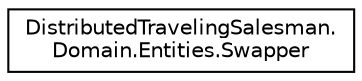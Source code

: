digraph "Graphical Class Hierarchy"
{
 // INTERACTIVE_SVG=YES
 // LATEX_PDF_SIZE
  edge [fontname="Helvetica",fontsize="10",labelfontname="Helvetica",labelfontsize="10"];
  node [fontname="Helvetica",fontsize="10",shape=record];
  rankdir="LR";
  Node0 [label="DistributedTravelingSalesman.\lDomain.Entities.Swapper",height=0.2,width=0.4,color="black", fillcolor="white", style="filled",URL="$class_distributed_traveling_salesman_1_1_domain_1_1_entities_1_1_swapper.html",tooltip=" "];
}
